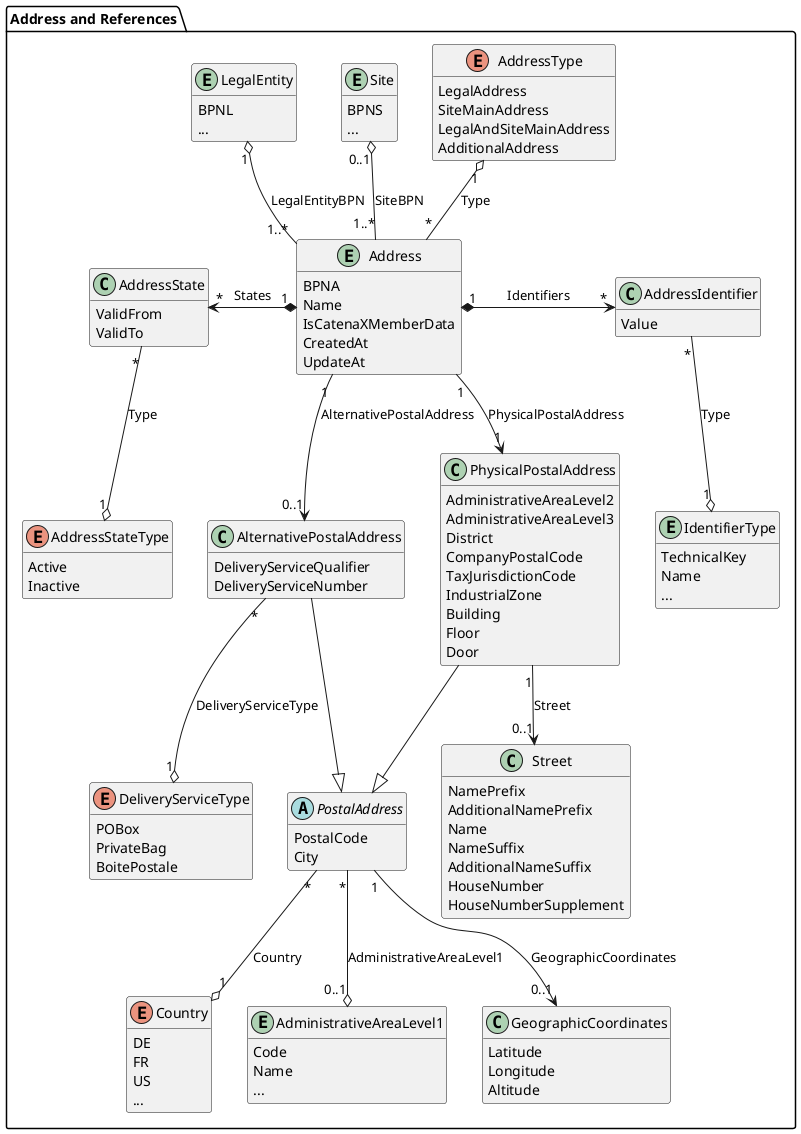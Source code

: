@startuml address

package "Address and References" {
  entity LegalEntity {
    BPNL
    ...
  }
  
  entity Site {
    BPNS
    ...
  }
  
  entity Address {
    BPNA
    Name
    IsCatenaXMemberData
    CreatedAt
    UpdateAt
  }

  enum AddressType {
    LegalAddress
    SiteMainAddress
    LegalAndSiteMainAddress
    AdditionalAddress
  }

  class AddressState {
    ValidFrom
    ValidTo
  }

  enum AddressStateType{
    Active
    Inactive
  }

  class AddressIdentifier{
    Value
  }

  entity IdentifierType {
    TechnicalKey
    Name
    ...
  }

  class AlternativePostalAddress{
    DeliveryServiceQualifier
    DeliveryServiceNumber
  }

  enum DeliveryServiceType {
    POBox
    PrivateBag
    BoitePostale
  }

  class PhysicalPostalAddress{
    AdministrativeAreaLevel2
    AdministrativeAreaLevel3
    District
    CompanyPostalCode
    TaxJurisdictionCode
    IndustrialZone
    Building
    Floor
    Door 
  }

  abstract class PostalAddress{
    PostalCode
    City
  }

  enum Country {
    DE
    FR
    US
    ...
  }

  entity AdministrativeAreaLevel1{
    Code
    Name
    ...
  }

  class GeographicCoordinates {
    Latitude
    Longitude
    Altitude
  }

  class Street {
    NamePrefix
    AdditionalNamePrefix
    Name
    NameSuffix
    AdditionalNameSuffix
    HouseNumber
    HouseNumberSupplement
  }

  ' not standardized yet
  ' class ConfidenceCriteria {
  '   SharedByOwner
  '   CheckedByExternalSource
  '   NumberOfSharingMembers
  '   LastConfidenceCheckAt
  '   NextConfidenceCheckAt
  '   ConfidenceLevel
  ' }

  ' not implemented / standardized yet
  ' class AddressScriptVariant {
  '   Name
  ' }

  ' enum ScriptCode {
  '   Arab
  '   Cyrl
  '   Hans
  '   Jpan
  '   Latn
  '   ...
  ' }

  Address "1..*" -u-o "1" LegalEntity : LegalEntityBPN
  Address "1..*" -u-o "0..1" Site: SiteBPN

  Address "*" -u-o "1" AddressType : Type

  Address "1" *-l-> "*" AddressState : States
  AddressState "*" -d-o "1" AddressStateType : Type

  Address "1" *-r-> "*" AddressIdentifier : Identifiers
  AddressIdentifier "*" -d-o "1" IdentifierType : Type
  
  Address "1" -d-> "0..1" AlternativePostalAddress : AlternativePostalAddress
  AlternativePostalAddress "*" -d-o "1" DeliveryServiceType : DeliveryServiceType
  AlternativePostalAddress -d-|> PostalAddress
  
  Address "1" -d-> "1" PhysicalPostalAddress : PhysicalPostalAddress
  PhysicalPostalAddress "1" -d-> "0..1" Street : Street
  PhysicalPostalAddress -d-|> PostalAddress
  
  PostalAddress "*" -d-o "1" Country : Country
  PostalAddress "*" -d-o "0..1" AdministrativeAreaLevel1 : AdministrativeAreaLevel1
  PostalAddress "1" -d-> "0..1" GeographicCoordinates : GeographicCoordinates

  ' not standardized yet
  ' Address "1" -u-> "1" ConfidenceCriteria : ConfidenceCriteria

  ' not implemented / standardized yet
  ' Address "1" *--> "*" AddressScriptVariant : ScriptVariants
  ' AddressScriptVariant "*" --o "1" ScriptCode : ScriptCode
  ' AddressScriptVariant "1" -d-> "1" PhysicalPostalAddress : PhysicalPostalAddress
  ' AddressScriptVariant "1" -d-> "0..1" AlternativePostalAddress : AlternativePostalAddress
}

hide methods
@enduml
